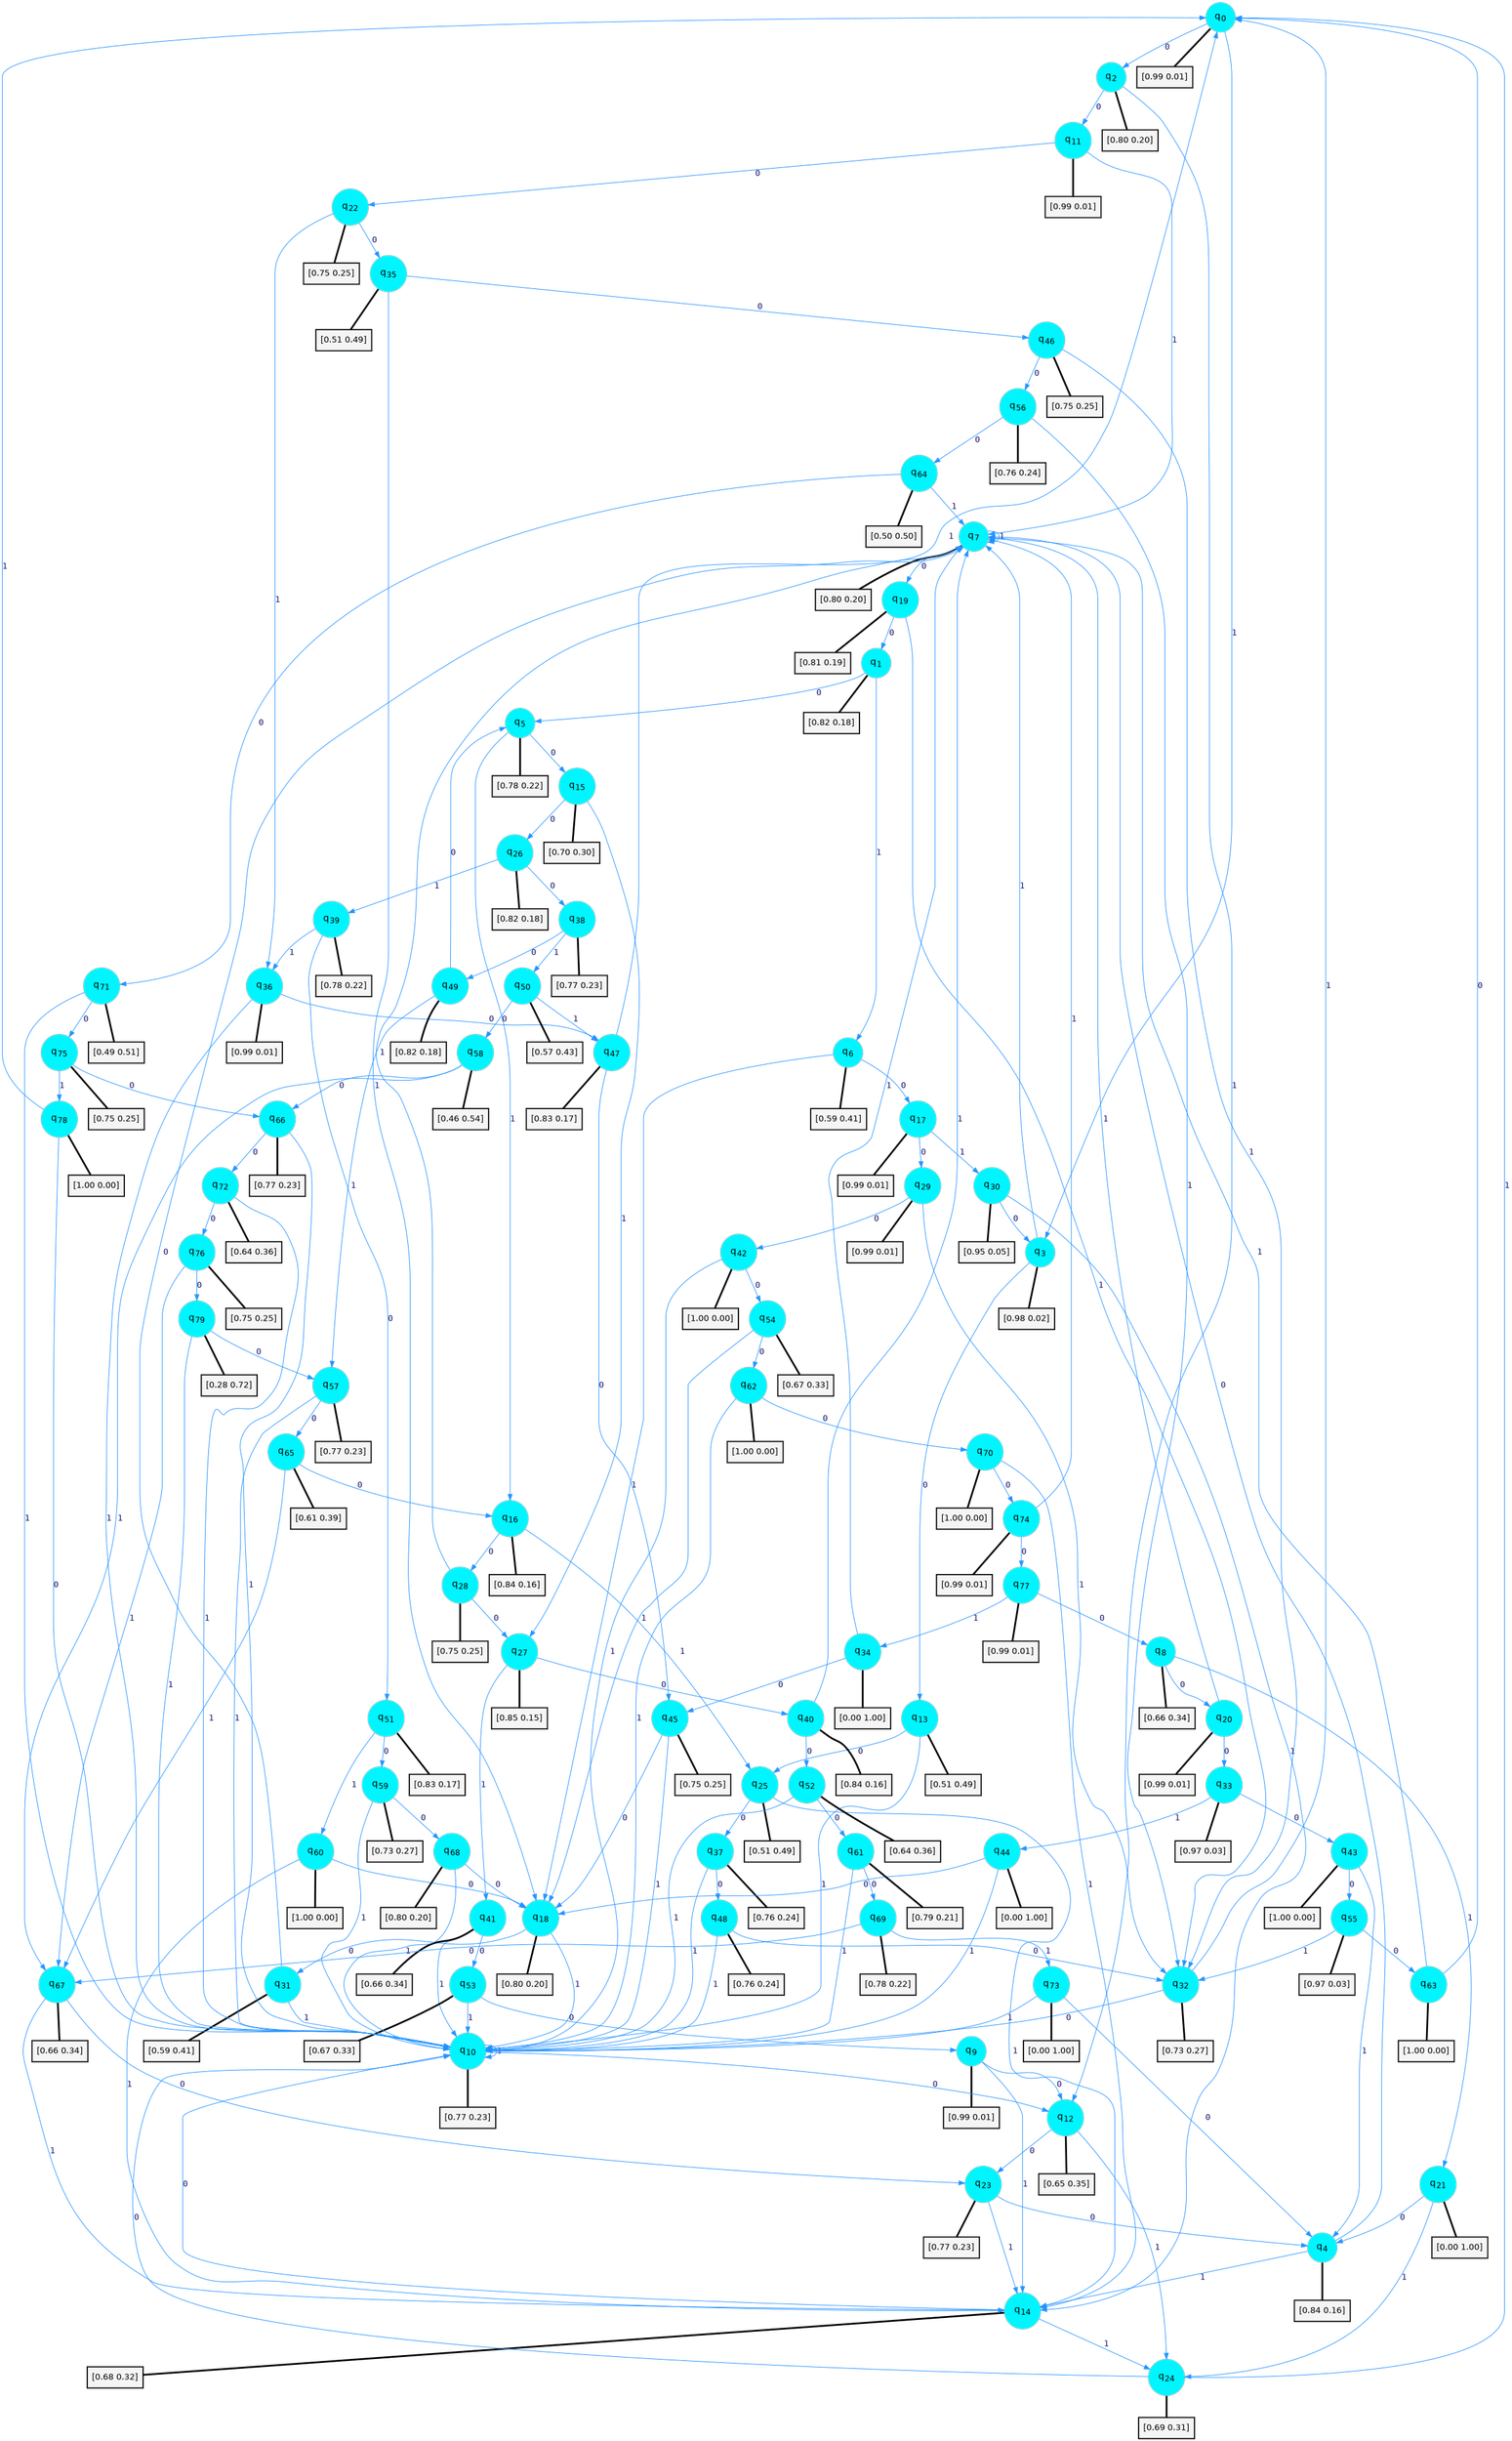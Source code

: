 digraph G {
graph [
bgcolor=transparent, dpi=300, rankdir=TD, size="40,25"];
node [
color=gray, fillcolor=turquoise1, fontcolor=black, fontname=Helvetica, fontsize=16, fontweight=bold, shape=circle, style=filled];
edge [
arrowsize=1, color=dodgerblue1, fontcolor=midnightblue, fontname=courier, fontweight=bold, penwidth=1, style=solid, weight=20];
0[label=<q<SUB>0</SUB>>];
1[label=<q<SUB>1</SUB>>];
2[label=<q<SUB>2</SUB>>];
3[label=<q<SUB>3</SUB>>];
4[label=<q<SUB>4</SUB>>];
5[label=<q<SUB>5</SUB>>];
6[label=<q<SUB>6</SUB>>];
7[label=<q<SUB>7</SUB>>];
8[label=<q<SUB>8</SUB>>];
9[label=<q<SUB>9</SUB>>];
10[label=<q<SUB>10</SUB>>];
11[label=<q<SUB>11</SUB>>];
12[label=<q<SUB>12</SUB>>];
13[label=<q<SUB>13</SUB>>];
14[label=<q<SUB>14</SUB>>];
15[label=<q<SUB>15</SUB>>];
16[label=<q<SUB>16</SUB>>];
17[label=<q<SUB>17</SUB>>];
18[label=<q<SUB>18</SUB>>];
19[label=<q<SUB>19</SUB>>];
20[label=<q<SUB>20</SUB>>];
21[label=<q<SUB>21</SUB>>];
22[label=<q<SUB>22</SUB>>];
23[label=<q<SUB>23</SUB>>];
24[label=<q<SUB>24</SUB>>];
25[label=<q<SUB>25</SUB>>];
26[label=<q<SUB>26</SUB>>];
27[label=<q<SUB>27</SUB>>];
28[label=<q<SUB>28</SUB>>];
29[label=<q<SUB>29</SUB>>];
30[label=<q<SUB>30</SUB>>];
31[label=<q<SUB>31</SUB>>];
32[label=<q<SUB>32</SUB>>];
33[label=<q<SUB>33</SUB>>];
34[label=<q<SUB>34</SUB>>];
35[label=<q<SUB>35</SUB>>];
36[label=<q<SUB>36</SUB>>];
37[label=<q<SUB>37</SUB>>];
38[label=<q<SUB>38</SUB>>];
39[label=<q<SUB>39</SUB>>];
40[label=<q<SUB>40</SUB>>];
41[label=<q<SUB>41</SUB>>];
42[label=<q<SUB>42</SUB>>];
43[label=<q<SUB>43</SUB>>];
44[label=<q<SUB>44</SUB>>];
45[label=<q<SUB>45</SUB>>];
46[label=<q<SUB>46</SUB>>];
47[label=<q<SUB>47</SUB>>];
48[label=<q<SUB>48</SUB>>];
49[label=<q<SUB>49</SUB>>];
50[label=<q<SUB>50</SUB>>];
51[label=<q<SUB>51</SUB>>];
52[label=<q<SUB>52</SUB>>];
53[label=<q<SUB>53</SUB>>];
54[label=<q<SUB>54</SUB>>];
55[label=<q<SUB>55</SUB>>];
56[label=<q<SUB>56</SUB>>];
57[label=<q<SUB>57</SUB>>];
58[label=<q<SUB>58</SUB>>];
59[label=<q<SUB>59</SUB>>];
60[label=<q<SUB>60</SUB>>];
61[label=<q<SUB>61</SUB>>];
62[label=<q<SUB>62</SUB>>];
63[label=<q<SUB>63</SUB>>];
64[label=<q<SUB>64</SUB>>];
65[label=<q<SUB>65</SUB>>];
66[label=<q<SUB>66</SUB>>];
67[label=<q<SUB>67</SUB>>];
68[label=<q<SUB>68</SUB>>];
69[label=<q<SUB>69</SUB>>];
70[label=<q<SUB>70</SUB>>];
71[label=<q<SUB>71</SUB>>];
72[label=<q<SUB>72</SUB>>];
73[label=<q<SUB>73</SUB>>];
74[label=<q<SUB>74</SUB>>];
75[label=<q<SUB>75</SUB>>];
76[label=<q<SUB>76</SUB>>];
77[label=<q<SUB>77</SUB>>];
78[label=<q<SUB>78</SUB>>];
79[label=<q<SUB>79</SUB>>];
80[label="[0.99 0.01]", shape=box,fontcolor=black, fontname=Helvetica, fontsize=14, penwidth=2, fillcolor=whitesmoke,color=black];
81[label="[0.82 0.18]", shape=box,fontcolor=black, fontname=Helvetica, fontsize=14, penwidth=2, fillcolor=whitesmoke,color=black];
82[label="[0.80 0.20]", shape=box,fontcolor=black, fontname=Helvetica, fontsize=14, penwidth=2, fillcolor=whitesmoke,color=black];
83[label="[0.98 0.02]", shape=box,fontcolor=black, fontname=Helvetica, fontsize=14, penwidth=2, fillcolor=whitesmoke,color=black];
84[label="[0.84 0.16]", shape=box,fontcolor=black, fontname=Helvetica, fontsize=14, penwidth=2, fillcolor=whitesmoke,color=black];
85[label="[0.78 0.22]", shape=box,fontcolor=black, fontname=Helvetica, fontsize=14, penwidth=2, fillcolor=whitesmoke,color=black];
86[label="[0.59 0.41]", shape=box,fontcolor=black, fontname=Helvetica, fontsize=14, penwidth=2, fillcolor=whitesmoke,color=black];
87[label="[0.80 0.20]", shape=box,fontcolor=black, fontname=Helvetica, fontsize=14, penwidth=2, fillcolor=whitesmoke,color=black];
88[label="[0.66 0.34]", shape=box,fontcolor=black, fontname=Helvetica, fontsize=14, penwidth=2, fillcolor=whitesmoke,color=black];
89[label="[0.99 0.01]", shape=box,fontcolor=black, fontname=Helvetica, fontsize=14, penwidth=2, fillcolor=whitesmoke,color=black];
90[label="[0.77 0.23]", shape=box,fontcolor=black, fontname=Helvetica, fontsize=14, penwidth=2, fillcolor=whitesmoke,color=black];
91[label="[0.99 0.01]", shape=box,fontcolor=black, fontname=Helvetica, fontsize=14, penwidth=2, fillcolor=whitesmoke,color=black];
92[label="[0.65 0.35]", shape=box,fontcolor=black, fontname=Helvetica, fontsize=14, penwidth=2, fillcolor=whitesmoke,color=black];
93[label="[0.51 0.49]", shape=box,fontcolor=black, fontname=Helvetica, fontsize=14, penwidth=2, fillcolor=whitesmoke,color=black];
94[label="[0.68 0.32]", shape=box,fontcolor=black, fontname=Helvetica, fontsize=14, penwidth=2, fillcolor=whitesmoke,color=black];
95[label="[0.70 0.30]", shape=box,fontcolor=black, fontname=Helvetica, fontsize=14, penwidth=2, fillcolor=whitesmoke,color=black];
96[label="[0.84 0.16]", shape=box,fontcolor=black, fontname=Helvetica, fontsize=14, penwidth=2, fillcolor=whitesmoke,color=black];
97[label="[0.99 0.01]", shape=box,fontcolor=black, fontname=Helvetica, fontsize=14, penwidth=2, fillcolor=whitesmoke,color=black];
98[label="[0.80 0.20]", shape=box,fontcolor=black, fontname=Helvetica, fontsize=14, penwidth=2, fillcolor=whitesmoke,color=black];
99[label="[0.81 0.19]", shape=box,fontcolor=black, fontname=Helvetica, fontsize=14, penwidth=2, fillcolor=whitesmoke,color=black];
100[label="[0.99 0.01]", shape=box,fontcolor=black, fontname=Helvetica, fontsize=14, penwidth=2, fillcolor=whitesmoke,color=black];
101[label="[0.00 1.00]", shape=box,fontcolor=black, fontname=Helvetica, fontsize=14, penwidth=2, fillcolor=whitesmoke,color=black];
102[label="[0.75 0.25]", shape=box,fontcolor=black, fontname=Helvetica, fontsize=14, penwidth=2, fillcolor=whitesmoke,color=black];
103[label="[0.77 0.23]", shape=box,fontcolor=black, fontname=Helvetica, fontsize=14, penwidth=2, fillcolor=whitesmoke,color=black];
104[label="[0.69 0.31]", shape=box,fontcolor=black, fontname=Helvetica, fontsize=14, penwidth=2, fillcolor=whitesmoke,color=black];
105[label="[0.51 0.49]", shape=box,fontcolor=black, fontname=Helvetica, fontsize=14, penwidth=2, fillcolor=whitesmoke,color=black];
106[label="[0.82 0.18]", shape=box,fontcolor=black, fontname=Helvetica, fontsize=14, penwidth=2, fillcolor=whitesmoke,color=black];
107[label="[0.85 0.15]", shape=box,fontcolor=black, fontname=Helvetica, fontsize=14, penwidth=2, fillcolor=whitesmoke,color=black];
108[label="[0.75 0.25]", shape=box,fontcolor=black, fontname=Helvetica, fontsize=14, penwidth=2, fillcolor=whitesmoke,color=black];
109[label="[0.99 0.01]", shape=box,fontcolor=black, fontname=Helvetica, fontsize=14, penwidth=2, fillcolor=whitesmoke,color=black];
110[label="[0.95 0.05]", shape=box,fontcolor=black, fontname=Helvetica, fontsize=14, penwidth=2, fillcolor=whitesmoke,color=black];
111[label="[0.59 0.41]", shape=box,fontcolor=black, fontname=Helvetica, fontsize=14, penwidth=2, fillcolor=whitesmoke,color=black];
112[label="[0.73 0.27]", shape=box,fontcolor=black, fontname=Helvetica, fontsize=14, penwidth=2, fillcolor=whitesmoke,color=black];
113[label="[0.97 0.03]", shape=box,fontcolor=black, fontname=Helvetica, fontsize=14, penwidth=2, fillcolor=whitesmoke,color=black];
114[label="[0.00 1.00]", shape=box,fontcolor=black, fontname=Helvetica, fontsize=14, penwidth=2, fillcolor=whitesmoke,color=black];
115[label="[0.51 0.49]", shape=box,fontcolor=black, fontname=Helvetica, fontsize=14, penwidth=2, fillcolor=whitesmoke,color=black];
116[label="[0.99 0.01]", shape=box,fontcolor=black, fontname=Helvetica, fontsize=14, penwidth=2, fillcolor=whitesmoke,color=black];
117[label="[0.76 0.24]", shape=box,fontcolor=black, fontname=Helvetica, fontsize=14, penwidth=2, fillcolor=whitesmoke,color=black];
118[label="[0.77 0.23]", shape=box,fontcolor=black, fontname=Helvetica, fontsize=14, penwidth=2, fillcolor=whitesmoke,color=black];
119[label="[0.78 0.22]", shape=box,fontcolor=black, fontname=Helvetica, fontsize=14, penwidth=2, fillcolor=whitesmoke,color=black];
120[label="[0.84 0.16]", shape=box,fontcolor=black, fontname=Helvetica, fontsize=14, penwidth=2, fillcolor=whitesmoke,color=black];
121[label="[0.66 0.34]", shape=box,fontcolor=black, fontname=Helvetica, fontsize=14, penwidth=2, fillcolor=whitesmoke,color=black];
122[label="[1.00 0.00]", shape=box,fontcolor=black, fontname=Helvetica, fontsize=14, penwidth=2, fillcolor=whitesmoke,color=black];
123[label="[1.00 0.00]", shape=box,fontcolor=black, fontname=Helvetica, fontsize=14, penwidth=2, fillcolor=whitesmoke,color=black];
124[label="[0.00 1.00]", shape=box,fontcolor=black, fontname=Helvetica, fontsize=14, penwidth=2, fillcolor=whitesmoke,color=black];
125[label="[0.75 0.25]", shape=box,fontcolor=black, fontname=Helvetica, fontsize=14, penwidth=2, fillcolor=whitesmoke,color=black];
126[label="[0.75 0.25]", shape=box,fontcolor=black, fontname=Helvetica, fontsize=14, penwidth=2, fillcolor=whitesmoke,color=black];
127[label="[0.83 0.17]", shape=box,fontcolor=black, fontname=Helvetica, fontsize=14, penwidth=2, fillcolor=whitesmoke,color=black];
128[label="[0.76 0.24]", shape=box,fontcolor=black, fontname=Helvetica, fontsize=14, penwidth=2, fillcolor=whitesmoke,color=black];
129[label="[0.82 0.18]", shape=box,fontcolor=black, fontname=Helvetica, fontsize=14, penwidth=2, fillcolor=whitesmoke,color=black];
130[label="[0.57 0.43]", shape=box,fontcolor=black, fontname=Helvetica, fontsize=14, penwidth=2, fillcolor=whitesmoke,color=black];
131[label="[0.83 0.17]", shape=box,fontcolor=black, fontname=Helvetica, fontsize=14, penwidth=2, fillcolor=whitesmoke,color=black];
132[label="[0.64 0.36]", shape=box,fontcolor=black, fontname=Helvetica, fontsize=14, penwidth=2, fillcolor=whitesmoke,color=black];
133[label="[0.67 0.33]", shape=box,fontcolor=black, fontname=Helvetica, fontsize=14, penwidth=2, fillcolor=whitesmoke,color=black];
134[label="[0.67 0.33]", shape=box,fontcolor=black, fontname=Helvetica, fontsize=14, penwidth=2, fillcolor=whitesmoke,color=black];
135[label="[0.97 0.03]", shape=box,fontcolor=black, fontname=Helvetica, fontsize=14, penwidth=2, fillcolor=whitesmoke,color=black];
136[label="[0.76 0.24]", shape=box,fontcolor=black, fontname=Helvetica, fontsize=14, penwidth=2, fillcolor=whitesmoke,color=black];
137[label="[0.77 0.23]", shape=box,fontcolor=black, fontname=Helvetica, fontsize=14, penwidth=2, fillcolor=whitesmoke,color=black];
138[label="[0.46 0.54]", shape=box,fontcolor=black, fontname=Helvetica, fontsize=14, penwidth=2, fillcolor=whitesmoke,color=black];
139[label="[0.73 0.27]", shape=box,fontcolor=black, fontname=Helvetica, fontsize=14, penwidth=2, fillcolor=whitesmoke,color=black];
140[label="[1.00 0.00]", shape=box,fontcolor=black, fontname=Helvetica, fontsize=14, penwidth=2, fillcolor=whitesmoke,color=black];
141[label="[0.79 0.21]", shape=box,fontcolor=black, fontname=Helvetica, fontsize=14, penwidth=2, fillcolor=whitesmoke,color=black];
142[label="[1.00 0.00]", shape=box,fontcolor=black, fontname=Helvetica, fontsize=14, penwidth=2, fillcolor=whitesmoke,color=black];
143[label="[1.00 0.00]", shape=box,fontcolor=black, fontname=Helvetica, fontsize=14, penwidth=2, fillcolor=whitesmoke,color=black];
144[label="[0.50 0.50]", shape=box,fontcolor=black, fontname=Helvetica, fontsize=14, penwidth=2, fillcolor=whitesmoke,color=black];
145[label="[0.61 0.39]", shape=box,fontcolor=black, fontname=Helvetica, fontsize=14, penwidth=2, fillcolor=whitesmoke,color=black];
146[label="[0.77 0.23]", shape=box,fontcolor=black, fontname=Helvetica, fontsize=14, penwidth=2, fillcolor=whitesmoke,color=black];
147[label="[0.66 0.34]", shape=box,fontcolor=black, fontname=Helvetica, fontsize=14, penwidth=2, fillcolor=whitesmoke,color=black];
148[label="[0.80 0.20]", shape=box,fontcolor=black, fontname=Helvetica, fontsize=14, penwidth=2, fillcolor=whitesmoke,color=black];
149[label="[0.78 0.22]", shape=box,fontcolor=black, fontname=Helvetica, fontsize=14, penwidth=2, fillcolor=whitesmoke,color=black];
150[label="[1.00 0.00]", shape=box,fontcolor=black, fontname=Helvetica, fontsize=14, penwidth=2, fillcolor=whitesmoke,color=black];
151[label="[0.49 0.51]", shape=box,fontcolor=black, fontname=Helvetica, fontsize=14, penwidth=2, fillcolor=whitesmoke,color=black];
152[label="[0.64 0.36]", shape=box,fontcolor=black, fontname=Helvetica, fontsize=14, penwidth=2, fillcolor=whitesmoke,color=black];
153[label="[0.00 1.00]", shape=box,fontcolor=black, fontname=Helvetica, fontsize=14, penwidth=2, fillcolor=whitesmoke,color=black];
154[label="[0.99 0.01]", shape=box,fontcolor=black, fontname=Helvetica, fontsize=14, penwidth=2, fillcolor=whitesmoke,color=black];
155[label="[0.75 0.25]", shape=box,fontcolor=black, fontname=Helvetica, fontsize=14, penwidth=2, fillcolor=whitesmoke,color=black];
156[label="[0.75 0.25]", shape=box,fontcolor=black, fontname=Helvetica, fontsize=14, penwidth=2, fillcolor=whitesmoke,color=black];
157[label="[0.99 0.01]", shape=box,fontcolor=black, fontname=Helvetica, fontsize=14, penwidth=2, fillcolor=whitesmoke,color=black];
158[label="[1.00 0.00]", shape=box,fontcolor=black, fontname=Helvetica, fontsize=14, penwidth=2, fillcolor=whitesmoke,color=black];
159[label="[0.28 0.72]", shape=box,fontcolor=black, fontname=Helvetica, fontsize=14, penwidth=2, fillcolor=whitesmoke,color=black];
0->2 [label=0];
0->3 [label=1];
0->80 [arrowhead=none, penwidth=3,color=black];
1->5 [label=0];
1->6 [label=1];
1->81 [arrowhead=none, penwidth=3,color=black];
2->11 [label=0];
2->12 [label=1];
2->82 [arrowhead=none, penwidth=3,color=black];
3->13 [label=0];
3->7 [label=1];
3->83 [arrowhead=none, penwidth=3,color=black];
4->7 [label=0];
4->14 [label=1];
4->84 [arrowhead=none, penwidth=3,color=black];
5->15 [label=0];
5->16 [label=1];
5->85 [arrowhead=none, penwidth=3,color=black];
6->17 [label=0];
6->18 [label=1];
6->86 [arrowhead=none, penwidth=3,color=black];
7->19 [label=0];
7->7 [label=1];
7->87 [arrowhead=none, penwidth=3,color=black];
8->20 [label=0];
8->21 [label=1];
8->88 [arrowhead=none, penwidth=3,color=black];
9->12 [label=0];
9->14 [label=1];
9->89 [arrowhead=none, penwidth=3,color=black];
10->12 [label=0];
10->10 [label=1];
10->90 [arrowhead=none, penwidth=3,color=black];
11->22 [label=0];
11->7 [label=1];
11->91 [arrowhead=none, penwidth=3,color=black];
12->23 [label=0];
12->24 [label=1];
12->92 [arrowhead=none, penwidth=3,color=black];
13->25 [label=0];
13->10 [label=1];
13->93 [arrowhead=none, penwidth=3,color=black];
14->10 [label=0];
14->24 [label=1];
14->94 [arrowhead=none, penwidth=3,color=black];
15->26 [label=0];
15->27 [label=1];
15->95 [arrowhead=none, penwidth=3,color=black];
16->28 [label=0];
16->25 [label=1];
16->96 [arrowhead=none, penwidth=3,color=black];
17->29 [label=0];
17->30 [label=1];
17->97 [arrowhead=none, penwidth=3,color=black];
18->31 [label=0];
18->10 [label=1];
18->98 [arrowhead=none, penwidth=3,color=black];
19->1 [label=0];
19->32 [label=1];
19->99 [arrowhead=none, penwidth=3,color=black];
20->33 [label=0];
20->7 [label=1];
20->100 [arrowhead=none, penwidth=3,color=black];
21->4 [label=0];
21->24 [label=1];
21->101 [arrowhead=none, penwidth=3,color=black];
22->35 [label=0];
22->36 [label=1];
22->102 [arrowhead=none, penwidth=3,color=black];
23->4 [label=0];
23->14 [label=1];
23->103 [arrowhead=none, penwidth=3,color=black];
24->10 [label=0];
24->0 [label=1];
24->104 [arrowhead=none, penwidth=3,color=black];
25->37 [label=0];
25->14 [label=1];
25->105 [arrowhead=none, penwidth=3,color=black];
26->38 [label=0];
26->39 [label=1];
26->106 [arrowhead=none, penwidth=3,color=black];
27->40 [label=0];
27->41 [label=1];
27->107 [arrowhead=none, penwidth=3,color=black];
28->27 [label=0];
28->7 [label=1];
28->108 [arrowhead=none, penwidth=3,color=black];
29->42 [label=0];
29->32 [label=1];
29->109 [arrowhead=none, penwidth=3,color=black];
30->3 [label=0];
30->14 [label=1];
30->110 [arrowhead=none, penwidth=3,color=black];
31->7 [label=0];
31->10 [label=1];
31->111 [arrowhead=none, penwidth=3,color=black];
32->10 [label=0];
32->0 [label=1];
32->112 [arrowhead=none, penwidth=3,color=black];
33->43 [label=0];
33->44 [label=1];
33->113 [arrowhead=none, penwidth=3,color=black];
34->45 [label=0];
34->7 [label=1];
34->114 [arrowhead=none, penwidth=3,color=black];
35->46 [label=0];
35->18 [label=1];
35->115 [arrowhead=none, penwidth=3,color=black];
36->47 [label=0];
36->10 [label=1];
36->116 [arrowhead=none, penwidth=3,color=black];
37->48 [label=0];
37->10 [label=1];
37->117 [arrowhead=none, penwidth=3,color=black];
38->49 [label=0];
38->50 [label=1];
38->118 [arrowhead=none, penwidth=3,color=black];
39->51 [label=0];
39->36 [label=1];
39->119 [arrowhead=none, penwidth=3,color=black];
40->52 [label=0];
40->7 [label=1];
40->120 [arrowhead=none, penwidth=3,color=black];
41->53 [label=0];
41->10 [label=1];
41->121 [arrowhead=none, penwidth=3,color=black];
42->54 [label=0];
42->10 [label=1];
42->122 [arrowhead=none, penwidth=3,color=black];
43->55 [label=0];
43->4 [label=1];
43->123 [arrowhead=none, penwidth=3,color=black];
44->18 [label=0];
44->10 [label=1];
44->124 [arrowhead=none, penwidth=3,color=black];
45->18 [label=0];
45->10 [label=1];
45->125 [arrowhead=none, penwidth=3,color=black];
46->56 [label=0];
46->32 [label=1];
46->126 [arrowhead=none, penwidth=3,color=black];
47->45 [label=0];
47->0 [label=1];
47->127 [arrowhead=none, penwidth=3,color=black];
48->32 [label=0];
48->10 [label=1];
48->128 [arrowhead=none, penwidth=3,color=black];
49->5 [label=0];
49->57 [label=1];
49->129 [arrowhead=none, penwidth=3,color=black];
50->58 [label=0];
50->47 [label=1];
50->130 [arrowhead=none, penwidth=3,color=black];
51->59 [label=0];
51->60 [label=1];
51->131 [arrowhead=none, penwidth=3,color=black];
52->61 [label=0];
52->10 [label=1];
52->132 [arrowhead=none, penwidth=3,color=black];
53->9 [label=0];
53->10 [label=1];
53->133 [arrowhead=none, penwidth=3,color=black];
54->62 [label=0];
54->18 [label=1];
54->134 [arrowhead=none, penwidth=3,color=black];
55->63 [label=0];
55->32 [label=1];
55->135 [arrowhead=none, penwidth=3,color=black];
56->64 [label=0];
56->32 [label=1];
56->136 [arrowhead=none, penwidth=3,color=black];
57->65 [label=0];
57->10 [label=1];
57->137 [arrowhead=none, penwidth=3,color=black];
58->66 [label=0];
58->67 [label=1];
58->138 [arrowhead=none, penwidth=3,color=black];
59->68 [label=0];
59->10 [label=1];
59->139 [arrowhead=none, penwidth=3,color=black];
60->18 [label=0];
60->14 [label=1];
60->140 [arrowhead=none, penwidth=3,color=black];
61->69 [label=0];
61->10 [label=1];
61->141 [arrowhead=none, penwidth=3,color=black];
62->70 [label=0];
62->10 [label=1];
62->142 [arrowhead=none, penwidth=3,color=black];
63->0 [label=0];
63->7 [label=1];
63->143 [arrowhead=none, penwidth=3,color=black];
64->71 [label=0];
64->7 [label=1];
64->144 [arrowhead=none, penwidth=3,color=black];
65->16 [label=0];
65->67 [label=1];
65->145 [arrowhead=none, penwidth=3,color=black];
66->72 [label=0];
66->10 [label=1];
66->146 [arrowhead=none, penwidth=3,color=black];
67->23 [label=0];
67->14 [label=1];
67->147 [arrowhead=none, penwidth=3,color=black];
68->18 [label=0];
68->10 [label=1];
68->148 [arrowhead=none, penwidth=3,color=black];
69->67 [label=0];
69->73 [label=1];
69->149 [arrowhead=none, penwidth=3,color=black];
70->74 [label=0];
70->14 [label=1];
70->150 [arrowhead=none, penwidth=3,color=black];
71->75 [label=0];
71->10 [label=1];
71->151 [arrowhead=none, penwidth=3,color=black];
72->76 [label=0];
72->10 [label=1];
72->152 [arrowhead=none, penwidth=3,color=black];
73->4 [label=0];
73->10 [label=1];
73->153 [arrowhead=none, penwidth=3,color=black];
74->77 [label=0];
74->7 [label=1];
74->154 [arrowhead=none, penwidth=3,color=black];
75->66 [label=0];
75->78 [label=1];
75->155 [arrowhead=none, penwidth=3,color=black];
76->79 [label=0];
76->67 [label=1];
76->156 [arrowhead=none, penwidth=3,color=black];
77->8 [label=0];
77->34 [label=1];
77->157 [arrowhead=none, penwidth=3,color=black];
78->10 [label=0];
78->0 [label=1];
78->158 [arrowhead=none, penwidth=3,color=black];
79->57 [label=0];
79->10 [label=1];
79->159 [arrowhead=none, penwidth=3,color=black];
}
